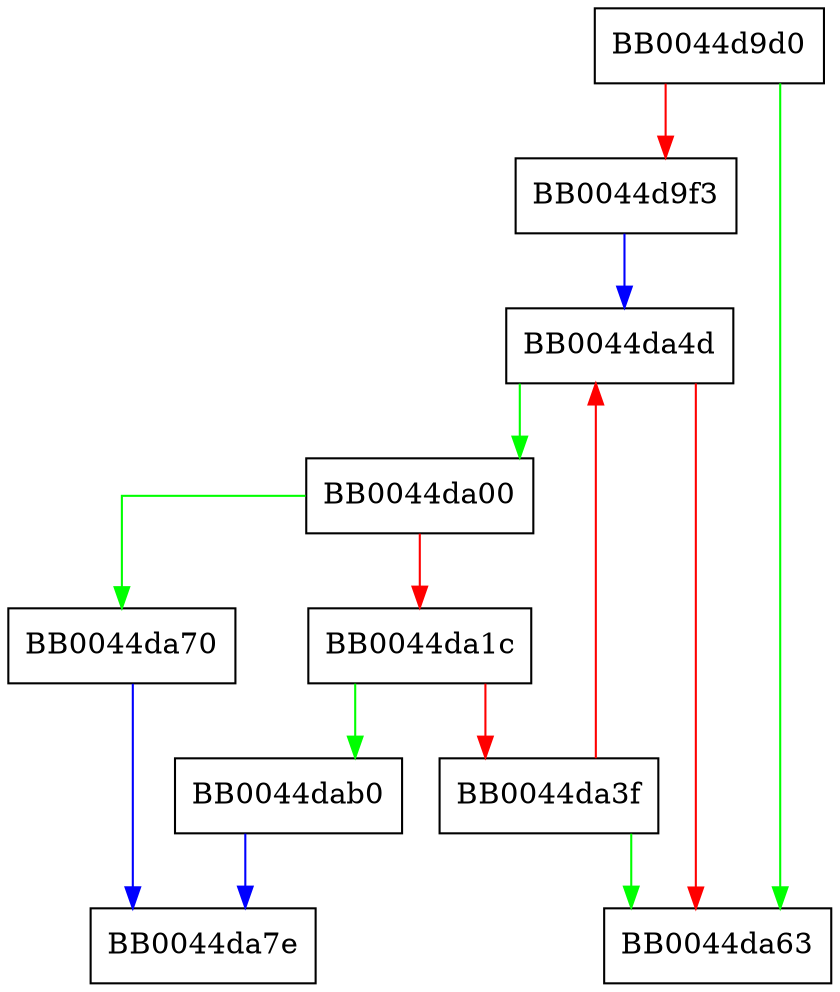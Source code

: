 digraph EdDSA_verify_loop {
  node [shape="box"];
  graph [splines=ortho];
  BB0044d9d0 -> BB0044da63 [color="green"];
  BB0044d9d0 -> BB0044d9f3 [color="red"];
  BB0044d9f3 -> BB0044da4d [color="blue"];
  BB0044da00 -> BB0044da70 [color="green"];
  BB0044da00 -> BB0044da1c [color="red"];
  BB0044da1c -> BB0044dab0 [color="green"];
  BB0044da1c -> BB0044da3f [color="red"];
  BB0044da3f -> BB0044da63 [color="green"];
  BB0044da3f -> BB0044da4d [color="red"];
  BB0044da4d -> BB0044da00 [color="green"];
  BB0044da4d -> BB0044da63 [color="red"];
  BB0044da70 -> BB0044da7e [color="blue"];
  BB0044dab0 -> BB0044da7e [color="blue"];
}